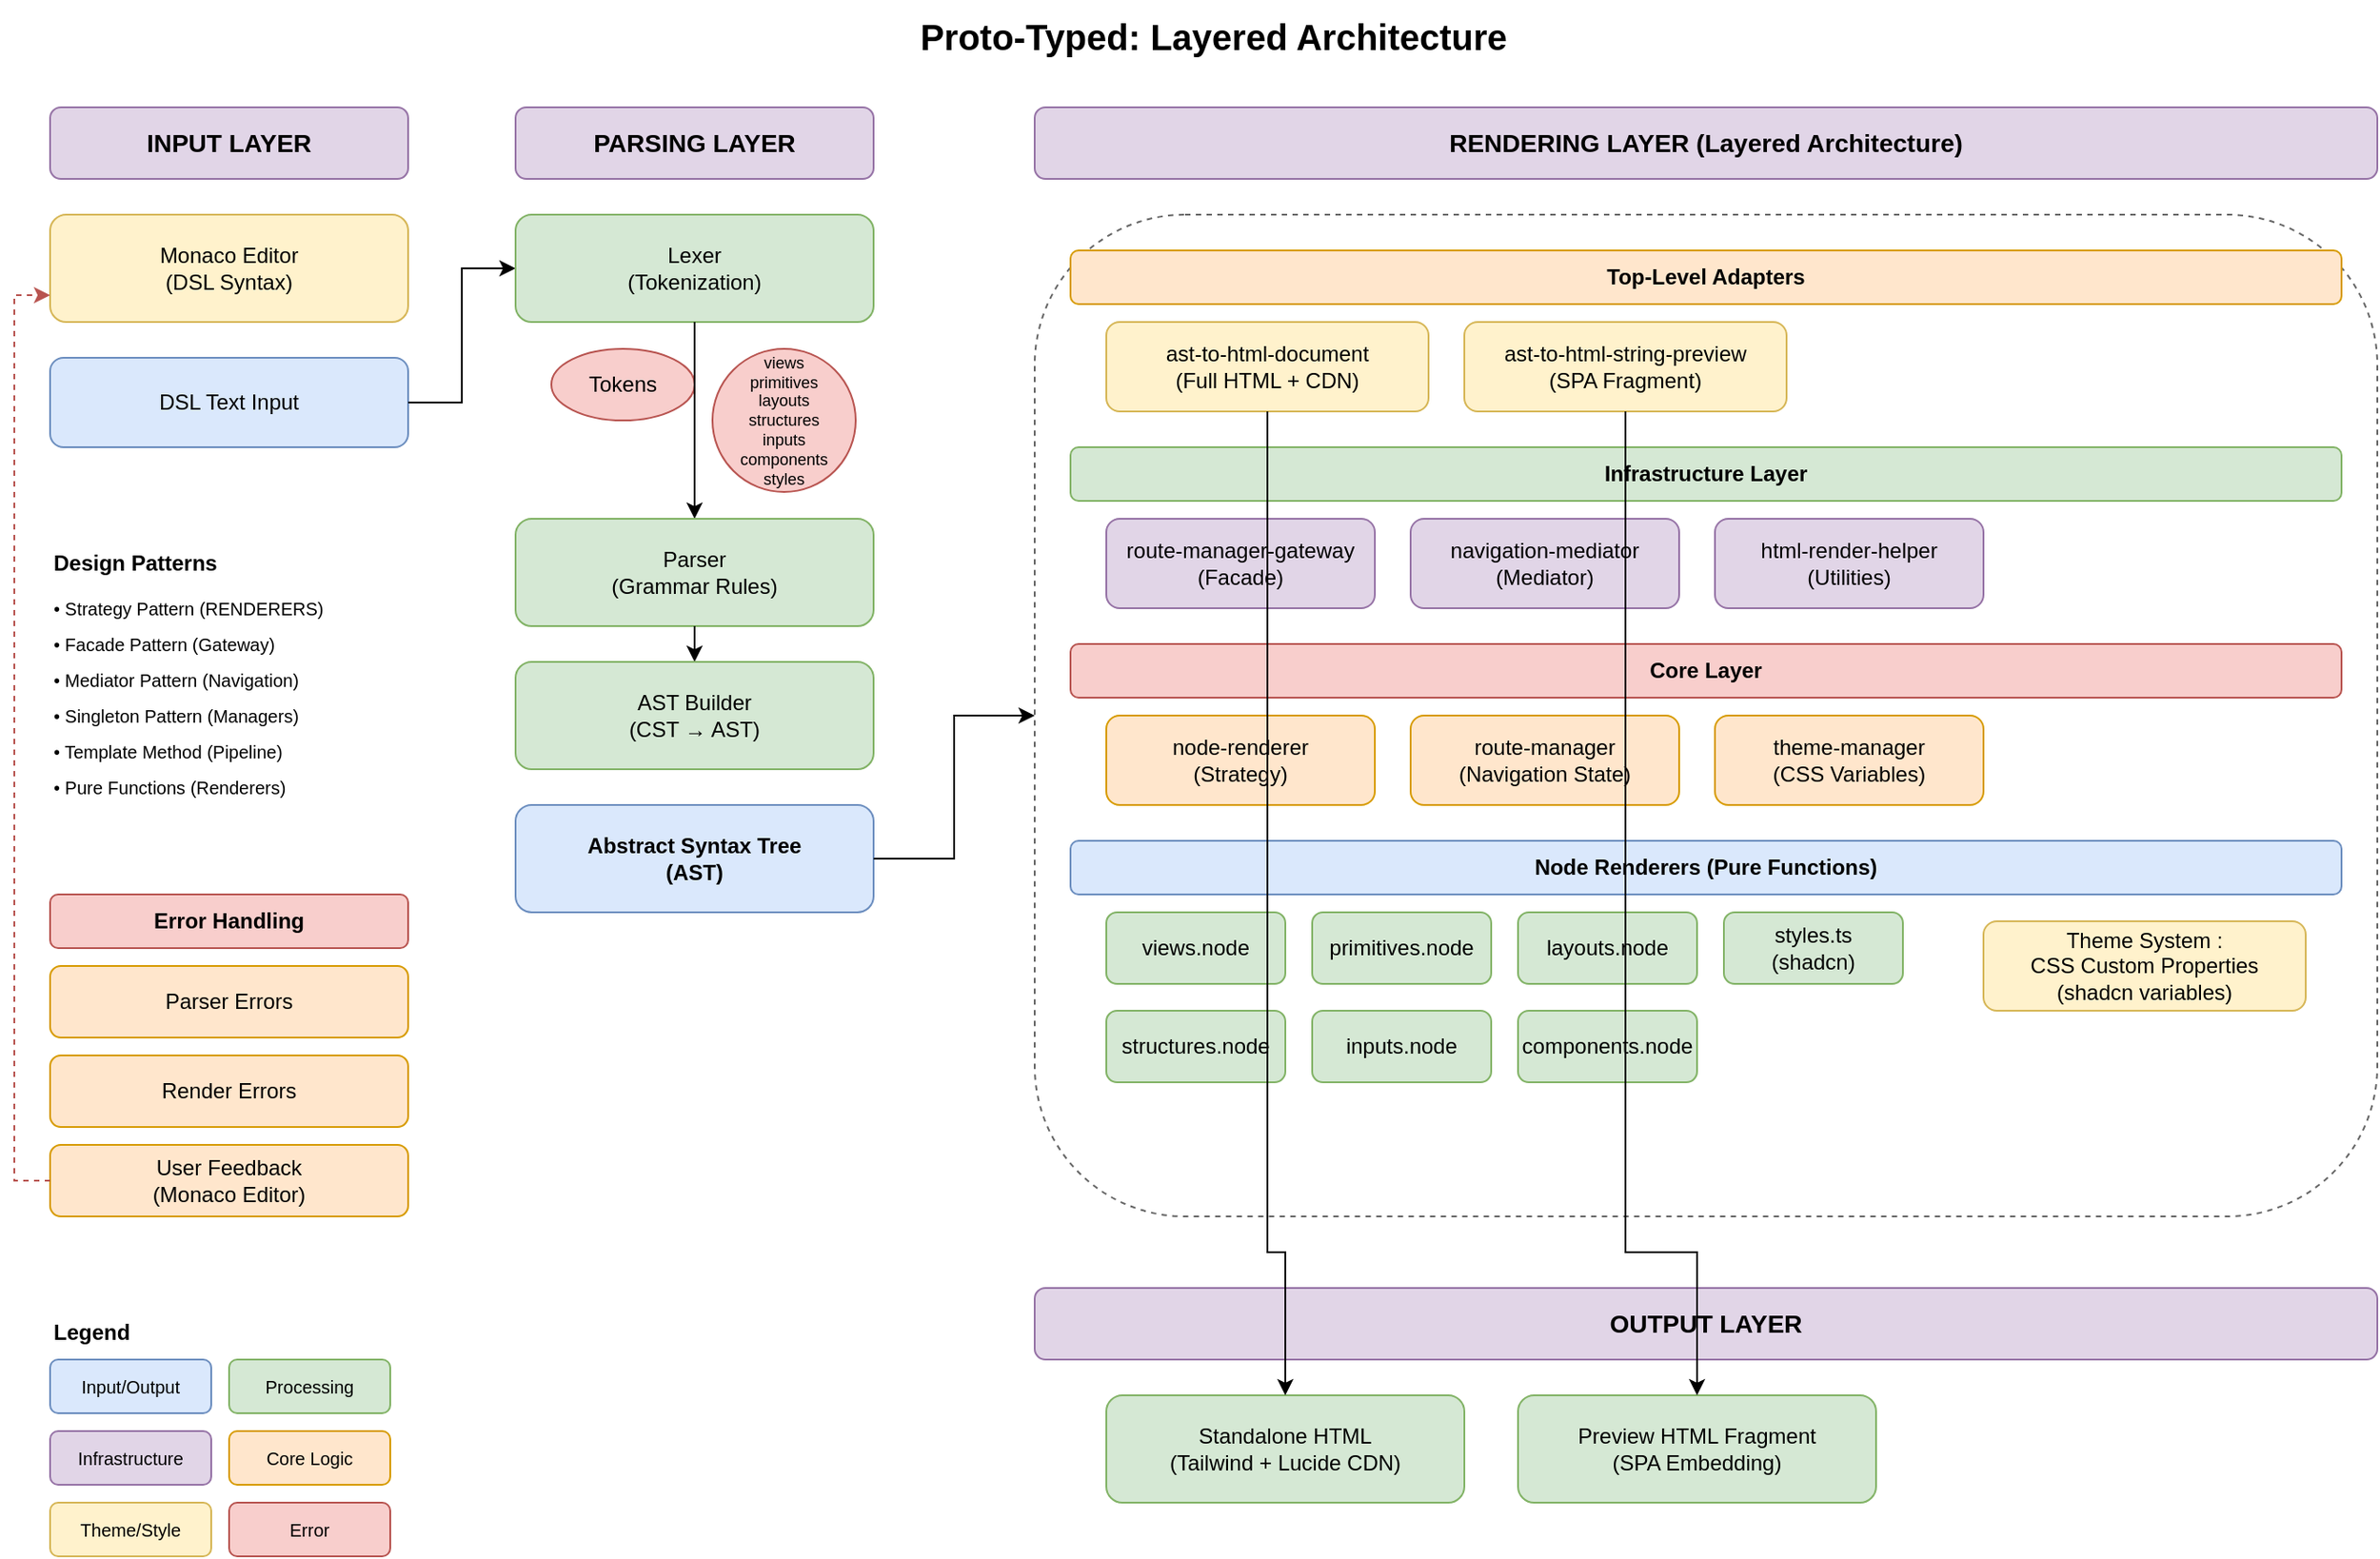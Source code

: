 <mxfile>
    <diagram id="HCk2bEk_7Lk_C3lk0JEq" name="Proto-Typed Architecture">
        <mxGraphModel dx="1590" dy="1293" grid="1" gridSize="10" guides="1" tooltips="1" connect="1" arrows="1" fold="1" page="1" pageScale="1" pageWidth="1400" pageHeight="1200" math="0" shadow="0">
            <root>
                <mxCell id="0"/>
                <mxCell id="1" parent="0"/>
                <mxCell id="title" value="Proto-Typed: Layered Architecture" style="text;html=1;strokeColor=none;fillColor=none;align=center;verticalAlign=middle;whiteSpace=wrap;rounded=0;fontSize=20;fontStyle=1" parent="1" vertex="1">
                    <mxGeometry x="500" y="20" width="400" height="40" as="geometry"/>
                </mxCell>
                <mxCell id="input-layer" value="INPUT LAYER" style="rounded=1;whiteSpace=wrap;html=1;fillColor=#e1d5e7;strokeColor=#9673a6;fontSize=14;fontStyle=1" parent="1" vertex="1">
                    <mxGeometry x="50" y="80" width="200" height="40" as="geometry"/>
                </mxCell>
                <mxCell id="monaco" value="Monaco Editor&#xa;(DSL Syntax)" style="rounded=1;whiteSpace=wrap;html=1;fillColor=#fff2cc;strokeColor=#d6b656;" parent="1" vertex="1">
                    <mxGeometry x="50" y="140" width="200" height="60" as="geometry"/>
                </mxCell>
                <mxCell id="dsl-input" value="DSL Text Input" style="rounded=1;whiteSpace=wrap;html=1;fillColor=#dae8fc;strokeColor=#6c8ebf;" parent="1" vertex="1">
                    <mxGeometry x="50" y="220" width="200" height="50" as="geometry"/>
                </mxCell>
                <mxCell id="arrow1" style="edgeStyle=orthogonalEdgeStyle;rounded=0;orthogonalLoop=1;jettySize=auto;html=1;exitX=1;exitY=0.5;exitDx=0;exitDy=0;entryX=0;entryY=0.5;entryDx=0;entryDy=0;" parent="1" source="dsl-input" target="lexer" edge="1">
                    <mxGeometry relative="1" as="geometry"/>
                </mxCell>
                <mxCell id="parse-layer" value="PARSING LAYER" style="rounded=1;whiteSpace=wrap;html=1;fillColor=#e1d5e7;strokeColor=#9673a6;fontSize=14;fontStyle=1" parent="1" vertex="1">
                    <mxGeometry x="310" y="80" width="200" height="40" as="geometry"/>
                </mxCell>
                <mxCell id="lexer" value="Lexer&#xa;(Tokenization)" style="rounded=1;whiteSpace=wrap;html=1;fillColor=#d5e8d4;strokeColor=#82b366;" parent="1" vertex="1">
                    <mxGeometry x="310" y="140" width="200" height="60" as="geometry"/>
                </mxCell>
                <mxCell id="tokens" value="Tokens" style="ellipse;whiteSpace=wrap;html=1;fillColor=#f8cecc;strokeColor=#b85450;" parent="1" vertex="1">
                    <mxGeometry x="330" y="215" width="80" height="40" as="geometry"/>
                </mxCell>
                <mxCell id="tokens2" value="views&#xa;primitives&#xa;layouts&#xa;structures&#xa;inputs&#xa;components&#xa;styles" style="ellipse;whiteSpace=wrap;html=1;fillColor=#f8cecc;strokeColor=#b85450;fontSize=9;" parent="1" vertex="1">
                    <mxGeometry x="420" y="215" width="80" height="80" as="geometry"/>
                </mxCell>
                <mxCell id="arrow2" style="edgeStyle=orthogonalEdgeStyle;rounded=0;orthogonalLoop=1;jettySize=auto;html=1;exitX=0.5;exitY=1;exitDx=0;exitDy=0;entryX=0.5;entryY=0;entryDx=0;entryDy=0;" parent="1" source="lexer" target="parser" edge="1">
                    <mxGeometry relative="1" as="geometry"/>
                </mxCell>
                <mxCell id="parser" value="Parser&#xa;(Grammar Rules)" style="rounded=1;whiteSpace=wrap;html=1;fillColor=#d5e8d4;strokeColor=#82b366;" parent="1" vertex="1">
                    <mxGeometry x="310" y="310" width="200" height="60" as="geometry"/>
                </mxCell>
                <mxCell id="arrow3" style="edgeStyle=orthogonalEdgeStyle;rounded=0;orthogonalLoop=1;jettySize=auto;html=1;exitX=0.5;exitY=1;exitDx=0;exitDy=0;entryX=0.5;entryY=0;entryDx=0;entryDy=0;" parent="1" source="parser" target="ast-builder" edge="1">
                    <mxGeometry relative="1" as="geometry"/>
                </mxCell>
                <mxCell id="ast-builder" value="AST Builder&#xa;(CST → AST)" style="rounded=1;whiteSpace=wrap;html=1;fillColor=#d5e8d4;strokeColor=#82b366;" parent="1" vertex="1">
                    <mxGeometry x="310" y="390" width="200" height="60" as="geometry"/>
                </mxCell>
                <mxCell id="ast" value="Abstract Syntax Tree&#xa;(AST)" style="rounded=1;whiteSpace=wrap;html=1;fillColor=#dae8fc;strokeColor=#6c8ebf;fontStyle=1" parent="1" vertex="1">
                    <mxGeometry x="310" y="470" width="200" height="60" as="geometry"/>
                </mxCell>
                <mxCell id="arrow4" style="edgeStyle=orthogonalEdgeStyle;rounded=0;orthogonalLoop=1;jettySize=auto;html=1;exitX=1;exitY=0.5;exitDx=0;exitDy=0;entryX=0;entryY=0.5;entryDx=0;entryDy=0;" parent="1" source="ast" target="renderer-layer" edge="1">
                    <mxGeometry relative="1" as="geometry"/>
                </mxCell>
                <mxCell id="render-title" value="RENDERING LAYER (Layered Architecture)" style="rounded=1;whiteSpace=wrap;html=1;fillColor=#e1d5e7;strokeColor=#9673a6;fontSize=14;fontStyle=1" parent="1" vertex="1">
                    <mxGeometry x="600" y="80" width="750" height="40" as="geometry"/>
                </mxCell>
                <mxCell id="renderer-layer" value="" style="rounded=1;whiteSpace=wrap;html=1;fillColor=none;strokeColor=#666666;dashed=1;" parent="1" vertex="1">
                    <mxGeometry x="600" y="140" width="750" height="560" as="geometry"/>
                </mxCell>
                <mxCell id="adapter-box" value="Top-Level Adapters" style="rounded=1;whiteSpace=wrap;html=1;fillColor=#ffe6cc;strokeColor=#d79b00;fontStyle=1" parent="1" vertex="1">
                    <mxGeometry x="620" y="160" width="710" height="30" as="geometry"/>
                </mxCell>
                <mxCell id="html-doc" value="ast-to-html-document&#xa;(Full HTML + CDN)" style="rounded=1;whiteSpace=wrap;html=1;fillColor=#fff2cc;strokeColor=#d6b656;" parent="1" vertex="1">
                    <mxGeometry x="640" y="200" width="180" height="50" as="geometry"/>
                </mxCell>
                <mxCell id="html-preview" value="ast-to-html-string-preview&#xa;(SPA Fragment)" style="rounded=1;whiteSpace=wrap;html=1;fillColor=#fff2cc;strokeColor=#d6b656;" parent="1" vertex="1">
                    <mxGeometry x="840" y="200" width="180" height="50" as="geometry"/>
                </mxCell>
                <mxCell id="infra-box" value="Infrastructure Layer" style="rounded=1;whiteSpace=wrap;html=1;fillColor=#d5e8d4;strokeColor=#82b366;fontStyle=1" parent="1" vertex="1">
                    <mxGeometry x="620" y="270" width="710" height="30" as="geometry"/>
                </mxCell>
                <mxCell id="gateway" value="route-manager-gateway&#xa;(Facade)" style="rounded=1;whiteSpace=wrap;html=1;fillColor=#e1d5e7;strokeColor=#9673a6;" parent="1" vertex="1">
                    <mxGeometry x="640" y="310" width="150" height="50" as="geometry"/>
                </mxCell>
                <mxCell id="mediator" value="navigation-mediator&#xa;(Mediator)" style="rounded=1;whiteSpace=wrap;html=1;fillColor=#e1d5e7;strokeColor=#9673a6;" parent="1" vertex="1">
                    <mxGeometry x="810" y="310" width="150" height="50" as="geometry"/>
                </mxCell>
                <mxCell id="helper" value="html-render-helper&#xa;(Utilities)" style="rounded=1;whiteSpace=wrap;html=1;fillColor=#e1d5e7;strokeColor=#9673a6;" parent="1" vertex="1">
                    <mxGeometry x="980" y="310" width="150" height="50" as="geometry"/>
                </mxCell>
                <mxCell id="core-box" value="Core Layer" style="rounded=1;whiteSpace=wrap;html=1;fillColor=#f8cecc;strokeColor=#b85450;fontStyle=1" parent="1" vertex="1">
                    <mxGeometry x="620" y="380" width="710" height="30" as="geometry"/>
                </mxCell>
                <mxCell id="node-renderer" value="node-renderer&#xa;(Strategy)" style="rounded=1;whiteSpace=wrap;html=1;fillColor=#ffe6cc;strokeColor=#d79b00;" parent="1" vertex="1">
                    <mxGeometry x="640" y="420" width="150" height="50" as="geometry"/>
                </mxCell>
                <mxCell id="route-manager" value="route-manager&#xa;(Navigation State)" style="rounded=1;whiteSpace=wrap;html=1;fillColor=#ffe6cc;strokeColor=#d79b00;" parent="1" vertex="1">
                    <mxGeometry x="810" y="420" width="150" height="50" as="geometry"/>
                </mxCell>
                <mxCell id="theme-manager" value="theme-manager&#xa;(CSS Variables)" style="rounded=1;whiteSpace=wrap;html=1;fillColor=#ffe6cc;strokeColor=#d79b00;" parent="1" vertex="1">
                    <mxGeometry x="980" y="420" width="150" height="50" as="geometry"/>
                </mxCell>
                <mxCell id="nodes-box" value="Node Renderers (Pure Functions)" style="rounded=1;whiteSpace=wrap;html=1;fillColor=#dae8fc;strokeColor=#6c8ebf;fontStyle=1" parent="1" vertex="1">
                    <mxGeometry x="620" y="490" width="710" height="30" as="geometry"/>
                </mxCell>
                <mxCell id="views-node" value="views.node" style="rounded=1;whiteSpace=wrap;html=1;fillColor=#d5e8d4;strokeColor=#82b366;" parent="1" vertex="1">
                    <mxGeometry x="640" y="530" width="100" height="40" as="geometry"/>
                </mxCell>
                <mxCell id="primitives-node" value="primitives.node" style="rounded=1;whiteSpace=wrap;html=1;fillColor=#d5e8d4;strokeColor=#82b366;" parent="1" vertex="1">
                    <mxGeometry x="755" y="530" width="100" height="40" as="geometry"/>
                </mxCell>
                <mxCell id="layouts-node" value="layouts.node" style="rounded=1;whiteSpace=wrap;html=1;fillColor=#d5e8d4;strokeColor=#82b366;" parent="1" vertex="1">
                    <mxGeometry x="870" y="530" width="100" height="40" as="geometry"/>
                </mxCell>
                <mxCell id="structures-node" value="structures.node" style="rounded=1;whiteSpace=wrap;html=1;fillColor=#d5e8d4;strokeColor=#82b366;" parent="1" vertex="1">
                    <mxGeometry x="640" y="585" width="100" height="40" as="geometry"/>
                </mxCell>
                <mxCell id="inputs-node" value="inputs.node" style="rounded=1;whiteSpace=wrap;html=1;fillColor=#d5e8d4;strokeColor=#82b366;" parent="1" vertex="1">
                    <mxGeometry x="755" y="585" width="100" height="40" as="geometry"/>
                </mxCell>
                <mxCell id="components-node" value="components.node" style="rounded=1;whiteSpace=wrap;html=1;fillColor=#d5e8d4;strokeColor=#82b366;" parent="1" vertex="1">
                    <mxGeometry x="870" y="585" width="100" height="40" as="geometry"/>
                </mxCell>
                <mxCell id="styles-node" value="styles.ts&#xa;(shadcn)" style="rounded=1;whiteSpace=wrap;html=1;fillColor=#d5e8d4;strokeColor=#82b366;" parent="1" vertex="1">
                    <mxGeometry x="985" y="530" width="100" height="40" as="geometry"/>
                </mxCell>
                <mxCell id="css-vars" value="Theme System :&lt;div&gt;CSS Custom Properties&lt;br&gt;(shadcn variables)&lt;/div&gt;" style="rounded=1;whiteSpace=wrap;html=1;fillColor=#fff2cc;strokeColor=#d6b656;" parent="1" vertex="1">
                    <mxGeometry x="1130" y="535" width="180" height="50" as="geometry"/>
                </mxCell>
                <mxCell id="output-layer" value="OUTPUT LAYER" style="rounded=1;whiteSpace=wrap;html=1;fillColor=#e1d5e7;strokeColor=#9673a6;fontSize=14;fontStyle=1" parent="1" vertex="1">
                    <mxGeometry x="600" y="740" width="750" height="40" as="geometry"/>
                </mxCell>
                <mxCell id="html-output" value="Standalone HTML&#xa;(Tailwind + Lucide CDN)" style="rounded=1;whiteSpace=wrap;html=1;fillColor=#d5e8d4;strokeColor=#82b366;" parent="1" vertex="1">
                    <mxGeometry x="640" y="800" width="200" height="60" as="geometry"/>
                </mxCell>
                <mxCell id="preview-output" value="Preview HTML Fragment&#xa;(SPA Embedding)" style="rounded=1;whiteSpace=wrap;html=1;fillColor=#d5e8d4;strokeColor=#82b366;" parent="1" vertex="1">
                    <mxGeometry x="870" y="800" width="200" height="60" as="geometry"/>
                </mxCell>
                <mxCell id="arrow5" style="edgeStyle=orthogonalEdgeStyle;rounded=0;orthogonalLoop=1;jettySize=auto;html=1;exitX=0.5;exitY=1;exitDx=0;exitDy=0;entryX=0.5;entryY=0;entryDx=0;entryDy=0;" parent="1" source="html-doc" target="html-output" edge="1">
                    <mxGeometry relative="1" as="geometry">
                        <Array as="points">
                            <mxPoint x="730" y="720"/>
                            <mxPoint x="740" y="720"/>
                        </Array>
                    </mxGeometry>
                </mxCell>
                <mxCell id="arrow6" style="edgeStyle=orthogonalEdgeStyle;rounded=0;orthogonalLoop=1;jettySize=auto;html=1;exitX=0.5;exitY=1;exitDx=0;exitDy=0;entryX=0.5;entryY=0;entryDx=0;entryDy=0;" parent="1" source="html-preview" target="preview-output" edge="1">
                    <mxGeometry relative="1" as="geometry">
                        <Array as="points">
                            <mxPoint x="930" y="720"/>
                            <mxPoint x="970" y="720"/>
                        </Array>
                    </mxGeometry>
                </mxCell>
                <mxCell id="patterns-title" value="Design Patterns" style="text;html=1;strokeColor=none;fillColor=none;align=left;verticalAlign=middle;whiteSpace=wrap;rounded=0;fontSize=12;fontStyle=1" parent="1" vertex="1">
                    <mxGeometry x="50" y="320" width="200" height="30" as="geometry"/>
                </mxCell>
                <mxCell id="pattern1" value="• Strategy Pattern (RENDERERS)" style="text;html=1;strokeColor=none;fillColor=none;align=left;verticalAlign=middle;whiteSpace=wrap;rounded=0;fontSize=10" parent="1" vertex="1">
                    <mxGeometry x="50" y="350" width="200" height="20" as="geometry"/>
                </mxCell>
                <mxCell id="pattern2" value="• Facade Pattern (Gateway)" style="text;html=1;strokeColor=none;fillColor=none;align=left;verticalAlign=middle;whiteSpace=wrap;rounded=0;fontSize=10" parent="1" vertex="1">
                    <mxGeometry x="50" y="370" width="200" height="20" as="geometry"/>
                </mxCell>
                <mxCell id="pattern3" value="• Mediator Pattern (Navigation)" style="text;html=1;strokeColor=none;fillColor=none;align=left;verticalAlign=middle;whiteSpace=wrap;rounded=0;fontSize=10" parent="1" vertex="1">
                    <mxGeometry x="50" y="390" width="200" height="20" as="geometry"/>
                </mxCell>
                <mxCell id="pattern4" value="• Singleton Pattern (Managers)" style="text;html=1;strokeColor=none;fillColor=none;align=left;verticalAlign=middle;whiteSpace=wrap;rounded=0;fontSize=10" parent="1" vertex="1">
                    <mxGeometry x="50" y="410" width="200" height="20" as="geometry"/>
                </mxCell>
                <mxCell id="pattern5" value="• Template Method (Pipeline)" style="text;html=1;strokeColor=none;fillColor=none;align=left;verticalAlign=middle;whiteSpace=wrap;rounded=0;fontSize=10" parent="1" vertex="1">
                    <mxGeometry x="50" y="430" width="200" height="20" as="geometry"/>
                </mxCell>
                <mxCell id="pattern6" value="• Pure Functions (Renderers)" style="text;html=1;strokeColor=none;fillColor=none;align=left;verticalAlign=middle;whiteSpace=wrap;rounded=0;fontSize=10" parent="1" vertex="1">
                    <mxGeometry x="50" y="450" width="200" height="20" as="geometry"/>
                </mxCell>
                <mxCell id="error-box" value="Error Handling" style="rounded=1;whiteSpace=wrap;html=1;fillColor=#f8cecc;strokeColor=#b85450;fontStyle=1" parent="1" vertex="1">
                    <mxGeometry x="50" y="520" width="200" height="30" as="geometry"/>
                </mxCell>
                <mxCell id="error-parser" value="Parser Errors" style="rounded=1;whiteSpace=wrap;html=1;fillColor=#ffe6cc;strokeColor=#d79b00;" parent="1" vertex="1">
                    <mxGeometry x="50" y="560" width="200" height="40" as="geometry"/>
                </mxCell>
                <mxCell id="error-render" value="Render Errors" style="rounded=1;whiteSpace=wrap;html=1;fillColor=#ffe6cc;strokeColor=#d79b00;" parent="1" vertex="1">
                    <mxGeometry x="50" y="610" width="200" height="40" as="geometry"/>
                </mxCell>
                <mxCell id="error-feedback" value="User Feedback&#xa;(Monaco Editor)" style="rounded=1;whiteSpace=wrap;html=1;fillColor=#ffe6cc;strokeColor=#d79b00;" parent="1" vertex="1">
                    <mxGeometry x="50" y="660" width="200" height="40" as="geometry"/>
                </mxCell>
                <mxCell id="arrow-error" style="edgeStyle=orthogonalEdgeStyle;rounded=0;orthogonalLoop=1;jettySize=auto;html=1;exitX=0;exitY=0.5;exitDx=0;exitDy=0;entryX=0;entryY=0.75;entryDx=0;entryDy=0;dashed=1;strokeColor=#b85450;" parent="1" source="error-feedback" target="monaco" edge="1">
                    <mxGeometry relative="1" as="geometry"/>
                </mxCell>
                <mxCell id="legend-title" value="Legend" style="text;html=1;strokeColor=none;fillColor=none;align=left;verticalAlign=middle;whiteSpace=wrap;rounded=0;fontSize=12;fontStyle=1" parent="1" vertex="1">
                    <mxGeometry x="50" y="750" width="200" height="30" as="geometry"/>
                </mxCell>
                <mxCell id="legend1" value="Input/Output" style="rounded=1;whiteSpace=wrap;html=1;fillColor=#dae8fc;strokeColor=#6c8ebf;fontSize=10" parent="1" vertex="1">
                    <mxGeometry x="50" y="780" width="90" height="30" as="geometry"/>
                </mxCell>
                <mxCell id="legend2" value="Processing" style="rounded=1;whiteSpace=wrap;html=1;fillColor=#d5e8d4;strokeColor=#82b366;fontSize=10" parent="1" vertex="1">
                    <mxGeometry x="150" y="780" width="90" height="30" as="geometry"/>
                </mxCell>
                <mxCell id="legend3" value="Infrastructure" style="rounded=1;whiteSpace=wrap;html=1;fillColor=#e1d5e7;strokeColor=#9673a6;fontSize=10" parent="1" vertex="1">
                    <mxGeometry x="50" y="820" width="90" height="30" as="geometry"/>
                </mxCell>
                <mxCell id="legend4" value="Core Logic" style="rounded=1;whiteSpace=wrap;html=1;fillColor=#ffe6cc;strokeColor=#d79b00;fontSize=10" parent="1" vertex="1">
                    <mxGeometry x="150" y="820" width="90" height="30" as="geometry"/>
                </mxCell>
                <mxCell id="legend5" value="Theme/Style" style="rounded=1;whiteSpace=wrap;html=1;fillColor=#fff2cc;strokeColor=#d6b656;fontSize=10" parent="1" vertex="1">
                    <mxGeometry x="50" y="860" width="90" height="30" as="geometry"/>
                </mxCell>
                <mxCell id="legend6" value="Error" style="rounded=1;whiteSpace=wrap;html=1;fillColor=#f8cecc;strokeColor=#b85450;fontSize=10" parent="1" vertex="1">
                    <mxGeometry x="150" y="860" width="90" height="30" as="geometry"/>
                </mxCell>
            </root>
        </mxGraphModel>
    </diagram>
</mxfile>